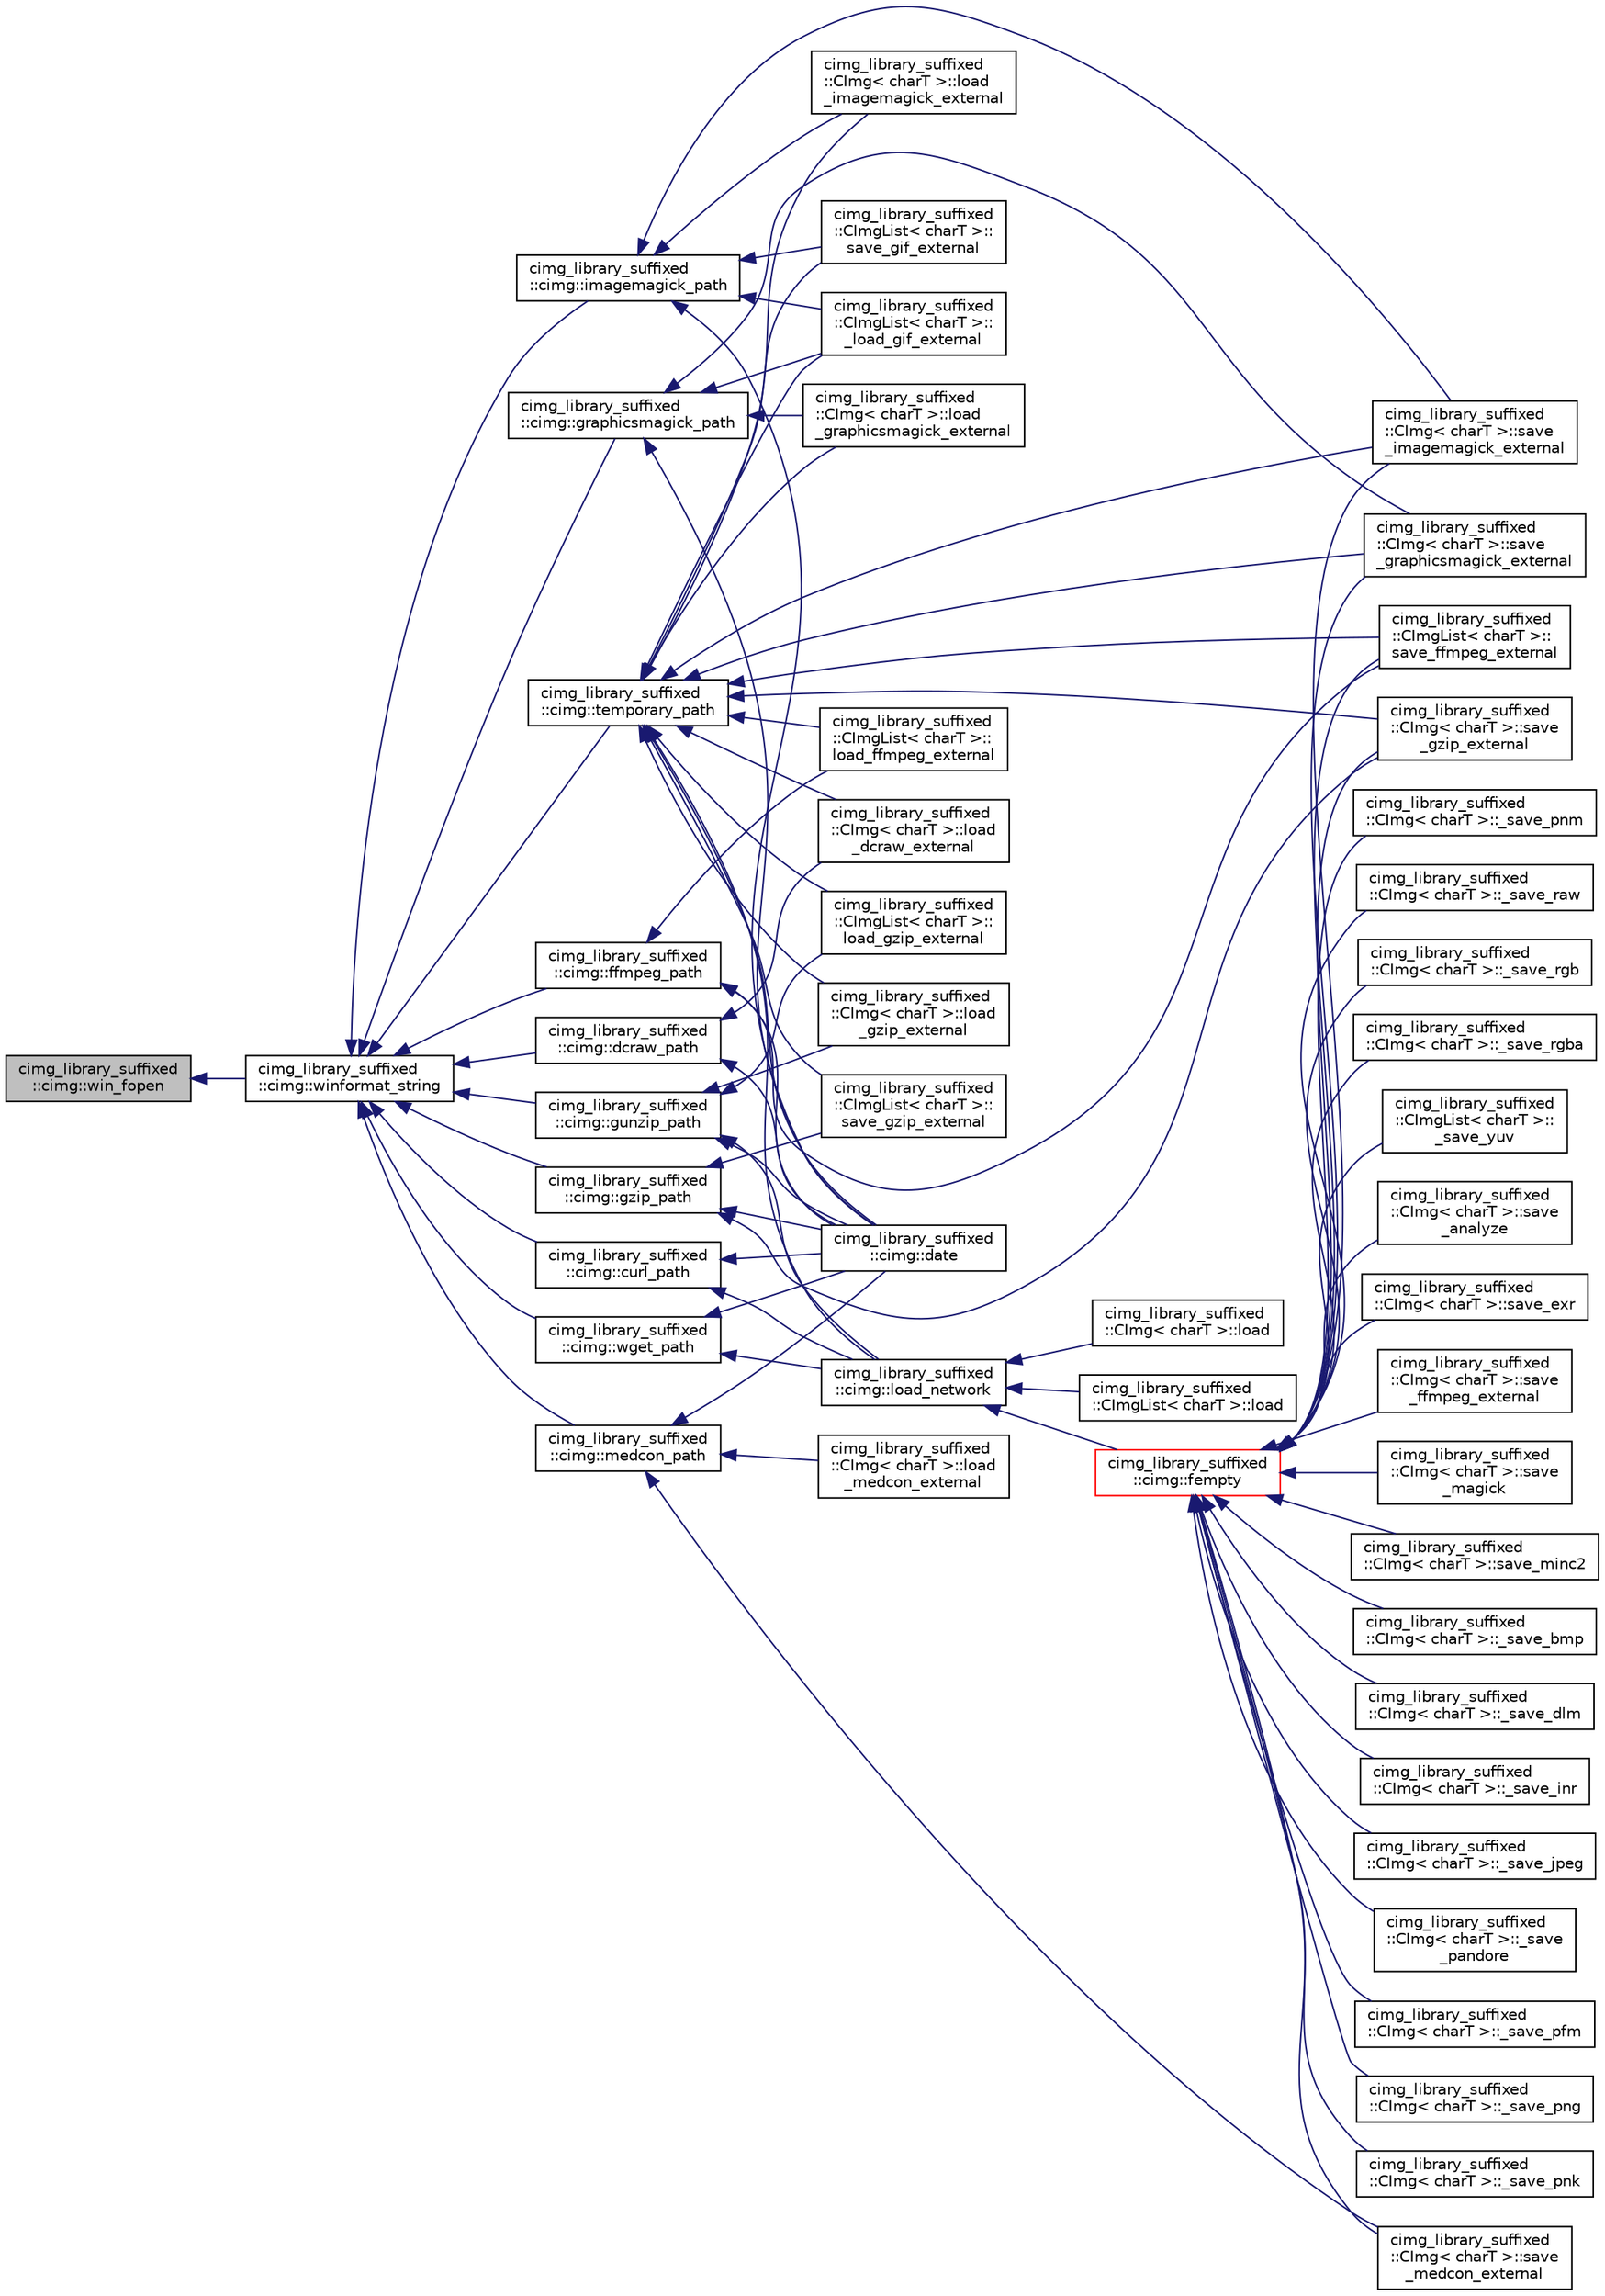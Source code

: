 digraph "cimg_library_suffixed::cimg::win_fopen"
{
 // INTERACTIVE_SVG=YES
  edge [fontname="Helvetica",fontsize="10",labelfontname="Helvetica",labelfontsize="10"];
  node [fontname="Helvetica",fontsize="10",shape=record];
  rankdir="LR";
  Node4625 [label="cimg_library_suffixed\l::cimg::win_fopen",height=0.2,width=0.4,color="black", fillcolor="grey75", style="filled", fontcolor="black"];
  Node4625 -> Node4626 [dir="back",color="midnightblue",fontsize="10",style="solid",fontname="Helvetica"];
  Node4626 [label="cimg_library_suffixed\l::cimg::winformat_string",height=0.2,width=0.4,color="black", fillcolor="white", style="filled",URL="$namespacecimg__library__suffixed_1_1cimg.html#a1b401761f9f3c1d01de8ec6ef6bec731"];
  Node4626 -> Node4627 [dir="back",color="midnightblue",fontsize="10",style="solid",fontname="Helvetica"];
  Node4627 [label="cimg_library_suffixed\l::cimg::temporary_path",height=0.2,width=0.4,color="black", fillcolor="white", style="filled",URL="$namespacecimg__library__suffixed_1_1cimg.html#ae9af8e17db04e875db3b45cbe58892d6",tooltip="Get/set path to store temporary files. "];
  Node4627 -> Node4628 [dir="back",color="midnightblue",fontsize="10",style="solid",fontname="Helvetica"];
  Node4628 [label="cimg_library_suffixed\l::CImgList\< charT \>::\l_load_gif_external",height=0.2,width=0.4,color="black", fillcolor="white", style="filled",URL="$structcimg__library__suffixed_1_1_c_img_list.html#a666592ad2e1ecef3317d060696ebbfaa"];
  Node4627 -> Node4629 [dir="back",color="midnightblue",fontsize="10",style="solid",fontname="Helvetica"];
  Node4629 [label="cimg_library_suffixed\l::cimg::date",height=0.2,width=0.4,color="black", fillcolor="white", style="filled",URL="$namespacecimg__library__suffixed_1_1cimg.html#aac739bf544269324a04504ebe92b93e9",tooltip="Get current local time (single-attribute version). "];
  Node4627 -> Node4630 [dir="back",color="midnightblue",fontsize="10",style="solid",fontname="Helvetica"];
  Node4630 [label="cimg_library_suffixed\l::CImg\< charT \>::load\l_dcraw_external",height=0.2,width=0.4,color="black", fillcolor="white", style="filled",URL="$structcimg__library__suffixed_1_1_c_img.html#ae8ee2dbbc634767b37efabe0f0eb7104",tooltip="Load image from a RAW Color Camera file, using external tool &#39;dcraw&#39;. "];
  Node4627 -> Node4631 [dir="back",color="midnightblue",fontsize="10",style="solid",fontname="Helvetica"];
  Node4631 [label="cimg_library_suffixed\l::CImgList\< charT \>::\lload_ffmpeg_external",height=0.2,width=0.4,color="black", fillcolor="white", style="filled",URL="$structcimg__library__suffixed_1_1_c_img_list.html#aa1c97a6c05ba746d02440eec0ad2e602",tooltip="Load an image from a video file using the external tool &#39;ffmpeg&#39;. "];
  Node4627 -> Node4632 [dir="back",color="midnightblue",fontsize="10",style="solid",fontname="Helvetica"];
  Node4632 [label="cimg_library_suffixed\l::CImg\< charT \>::load\l_graphicsmagick_external",height=0.2,width=0.4,color="black", fillcolor="white", style="filled",URL="$structcimg__library__suffixed_1_1_c_img.html#a34578e61c66a0046835660bada43e3d6",tooltip="Load image using GraphicsMagick&#39;s external tool &#39;gm&#39;. "];
  Node4627 -> Node4633 [dir="back",color="midnightblue",fontsize="10",style="solid",fontname="Helvetica"];
  Node4633 [label="cimg_library_suffixed\l::CImg\< charT \>::load\l_gzip_external",height=0.2,width=0.4,color="black", fillcolor="white", style="filled",URL="$structcimg__library__suffixed_1_1_c_img.html#a1f1ef95d7faa4c2c7a72d3d347f30dad",tooltip="Load gzipped image file, using external tool &#39;gunzip&#39;. "];
  Node4627 -> Node4634 [dir="back",color="midnightblue",fontsize="10",style="solid",fontname="Helvetica"];
  Node4634 [label="cimg_library_suffixed\l::CImgList\< charT \>::\lload_gzip_external",height=0.2,width=0.4,color="black", fillcolor="white", style="filled",URL="$structcimg__library__suffixed_1_1_c_img_list.html#aae55e9a79bf2f7e08108dd200f63bf2c",tooltip="Load a gzipped list, using external tool &#39;gunzip&#39;. "];
  Node4627 -> Node4635 [dir="back",color="midnightblue",fontsize="10",style="solid",fontname="Helvetica"];
  Node4635 [label="cimg_library_suffixed\l::CImg\< charT \>::load\l_imagemagick_external",height=0.2,width=0.4,color="black", fillcolor="white", style="filled",URL="$structcimg__library__suffixed_1_1_c_img.html#a8278afa0b313d0f3465ef91dabdac549",tooltip="Load image using ImageMagick&#39;s external tool &#39;convert&#39;. "];
  Node4627 -> Node4636 [dir="back",color="midnightblue",fontsize="10",style="solid",fontname="Helvetica"];
  Node4636 [label="cimg_library_suffixed\l::cimg::load_network",height=0.2,width=0.4,color="black", fillcolor="white", style="filled",URL="$namespacecimg__library__suffixed_1_1cimg.html#a90c05fe6fc049cba75f3a12807e97158",tooltip="Load file from network as a local temporary file. "];
  Node4636 -> Node4637 [dir="back",color="midnightblue",fontsize="10",style="solid",fontname="Helvetica"];
  Node4637 [label="cimg_library_suffixed\l::cimg::fempty",height=0.2,width=0.4,color="red", fillcolor="white", style="filled",URL="$namespacecimg__library__suffixed_1_1cimg.html#a0f3577978081461118330fc3ecd4b9db",tooltip="Create an empty file. "];
  Node4637 -> Node4638 [dir="back",color="midnightblue",fontsize="10",style="solid",fontname="Helvetica"];
  Node4638 [label="cimg_library_suffixed\l::CImg\< charT \>::_save_bmp",height=0.2,width=0.4,color="black", fillcolor="white", style="filled",URL="$structcimg__library__suffixed_1_1_c_img.html#ae9faefb948746c5d646fe5c80f28c4fc"];
  Node4637 -> Node4639 [dir="back",color="midnightblue",fontsize="10",style="solid",fontname="Helvetica"];
  Node4639 [label="cimg_library_suffixed\l::CImg\< charT \>::_save_dlm",height=0.2,width=0.4,color="black", fillcolor="white", style="filled",URL="$structcimg__library__suffixed_1_1_c_img.html#a78929d9b9d2af829f3e3fc576e99b61d"];
  Node4637 -> Node4640 [dir="back",color="midnightblue",fontsize="10",style="solid",fontname="Helvetica"];
  Node4640 [label="cimg_library_suffixed\l::CImg\< charT \>::_save_inr",height=0.2,width=0.4,color="black", fillcolor="white", style="filled",URL="$structcimg__library__suffixed_1_1_c_img.html#aa29c8a2179f282535660800f9b9192e0"];
  Node4637 -> Node4641 [dir="back",color="midnightblue",fontsize="10",style="solid",fontname="Helvetica"];
  Node4641 [label="cimg_library_suffixed\l::CImg\< charT \>::_save_jpeg",height=0.2,width=0.4,color="black", fillcolor="white", style="filled",URL="$structcimg__library__suffixed_1_1_c_img.html#aa41e292505817af60a4896ed19302304"];
  Node4637 -> Node4642 [dir="back",color="midnightblue",fontsize="10",style="solid",fontname="Helvetica"];
  Node4642 [label="cimg_library_suffixed\l::CImg\< charT \>::_save\l_pandore",height=0.2,width=0.4,color="black", fillcolor="white", style="filled",URL="$structcimg__library__suffixed_1_1_c_img.html#a01931f2bad5c72da454d990ebcf55f94"];
  Node4637 -> Node4643 [dir="back",color="midnightblue",fontsize="10",style="solid",fontname="Helvetica"];
  Node4643 [label="cimg_library_suffixed\l::CImg\< charT \>::_save_pfm",height=0.2,width=0.4,color="black", fillcolor="white", style="filled",URL="$structcimg__library__suffixed_1_1_c_img.html#a65be74d7d22bb71e708b3beb8e9cae49"];
  Node4637 -> Node4644 [dir="back",color="midnightblue",fontsize="10",style="solid",fontname="Helvetica"];
  Node4644 [label="cimg_library_suffixed\l::CImg\< charT \>::_save_png",height=0.2,width=0.4,color="black", fillcolor="white", style="filled",URL="$structcimg__library__suffixed_1_1_c_img.html#aab5e304310373159e357250314e99da6"];
  Node4637 -> Node4645 [dir="back",color="midnightblue",fontsize="10",style="solid",fontname="Helvetica"];
  Node4645 [label="cimg_library_suffixed\l::CImg\< charT \>::_save_pnk",height=0.2,width=0.4,color="black", fillcolor="white", style="filled",URL="$structcimg__library__suffixed_1_1_c_img.html#a4bcf33abcee45165d20d9530f6c85242"];
  Node4637 -> Node4646 [dir="back",color="midnightblue",fontsize="10",style="solid",fontname="Helvetica"];
  Node4646 [label="cimg_library_suffixed\l::CImg\< charT \>::_save_pnm",height=0.2,width=0.4,color="black", fillcolor="white", style="filled",URL="$structcimg__library__suffixed_1_1_c_img.html#a3b62455c9523881fa64a47d8362c3d80"];
  Node4637 -> Node4647 [dir="back",color="midnightblue",fontsize="10",style="solid",fontname="Helvetica"];
  Node4647 [label="cimg_library_suffixed\l::CImg\< charT \>::_save_raw",height=0.2,width=0.4,color="black", fillcolor="white", style="filled",URL="$structcimg__library__suffixed_1_1_c_img.html#a069feb3e722bb4a1f52ea72c1c86ca97"];
  Node4637 -> Node4648 [dir="back",color="midnightblue",fontsize="10",style="solid",fontname="Helvetica"];
  Node4648 [label="cimg_library_suffixed\l::CImg\< charT \>::_save_rgb",height=0.2,width=0.4,color="black", fillcolor="white", style="filled",URL="$structcimg__library__suffixed_1_1_c_img.html#a06c5e27c1dde885a96cfdad05835644e"];
  Node4637 -> Node4649 [dir="back",color="midnightblue",fontsize="10",style="solid",fontname="Helvetica"];
  Node4649 [label="cimg_library_suffixed\l::CImg\< charT \>::_save_rgba",height=0.2,width=0.4,color="black", fillcolor="white", style="filled",URL="$structcimg__library__suffixed_1_1_c_img.html#a974a21a1c7242ff9b08e4590701d920d"];
  Node4637 -> Node4650 [dir="back",color="midnightblue",fontsize="10",style="solid",fontname="Helvetica"];
  Node4650 [label="cimg_library_suffixed\l::CImgList\< charT \>::\l_save_yuv",height=0.2,width=0.4,color="black", fillcolor="white", style="filled",URL="$structcimg__library__suffixed_1_1_c_img_list.html#afa25415a30608d507bc22bd6b85b5c1e"];
  Node4637 -> Node4651 [dir="back",color="midnightblue",fontsize="10",style="solid",fontname="Helvetica"];
  Node4651 [label="cimg_library_suffixed\l::CImg\< charT \>::save\l_analyze",height=0.2,width=0.4,color="black", fillcolor="white", style="filled",URL="$structcimg__library__suffixed_1_1_c_img.html#a09711118d3b31870942e99adbefffed1",tooltip="Save image as an ANALYZE7.5 or NIFTI file. "];
  Node4637 -> Node4652 [dir="back",color="midnightblue",fontsize="10",style="solid",fontname="Helvetica"];
  Node4652 [label="cimg_library_suffixed\l::CImg\< charT \>::save_exr",height=0.2,width=0.4,color="black", fillcolor="white", style="filled",URL="$structcimg__library__suffixed_1_1_c_img.html#ad5fb082bca9bcc268e8f77019788ae51",tooltip="Save image as an OpenEXR file. "];
  Node4637 -> Node4653 [dir="back",color="midnightblue",fontsize="10",style="solid",fontname="Helvetica"];
  Node4653 [label="cimg_library_suffixed\l::CImg\< charT \>::save\l_ffmpeg_external",height=0.2,width=0.4,color="black", fillcolor="white", style="filled",URL="$structcimg__library__suffixed_1_1_c_img.html#a3a8132f303e3295e0219ea4518c6ef20",tooltip="Save volumetric image as a video, using ffmpeg external binary. "];
  Node4637 -> Node4654 [dir="back",color="midnightblue",fontsize="10",style="solid",fontname="Helvetica"];
  Node4654 [label="cimg_library_suffixed\l::CImgList\< charT \>::\lsave_ffmpeg_external",height=0.2,width=0.4,color="black", fillcolor="white", style="filled",URL="$structcimg__library__suffixed_1_1_c_img_list.html#af09a45345581747984f4df0607418f2c",tooltip="Save image sequence, using the external tool &#39;ffmpeg&#39;. "];
  Node4637 -> Node4655 [dir="back",color="midnightblue",fontsize="10",style="solid",fontname="Helvetica"];
  Node4655 [label="cimg_library_suffixed\l::CImg\< charT \>::save\l_graphicsmagick_external",height=0.2,width=0.4,color="black", fillcolor="white", style="filled",URL="$structcimg__library__suffixed_1_1_c_img.html#a44f125968c20e8c7d833bf7d75c32db6",tooltip="Save image using GraphicsMagick&#39;s external binary. "];
  Node4637 -> Node4656 [dir="back",color="midnightblue",fontsize="10",style="solid",fontname="Helvetica"];
  Node4656 [label="cimg_library_suffixed\l::CImg\< charT \>::save\l_gzip_external",height=0.2,width=0.4,color="black", fillcolor="white", style="filled",URL="$structcimg__library__suffixed_1_1_c_img.html#a53983bb4f1ebe2a817b68029b8c04cb1",tooltip="Save image using gzip external binary. "];
  Node4637 -> Node4657 [dir="back",color="midnightblue",fontsize="10",style="solid",fontname="Helvetica"];
  Node4657 [label="cimg_library_suffixed\l::CImg\< charT \>::save\l_imagemagick_external",height=0.2,width=0.4,color="black", fillcolor="white", style="filled",URL="$structcimg__library__suffixed_1_1_c_img.html#afbf8db949f62c8bd3f2f73ba3d9c1420",tooltip="Save image using ImageMagick&#39;s external binary. "];
  Node4637 -> Node4658 [dir="back",color="midnightblue",fontsize="10",style="solid",fontname="Helvetica"];
  Node4658 [label="cimg_library_suffixed\l::CImg\< charT \>::save\l_magick",height=0.2,width=0.4,color="black", fillcolor="white", style="filled",URL="$structcimg__library__suffixed_1_1_c_img.html#a6beb63196c9a26f6894e4654f771c1e5",tooltip="Save image, using built-in ImageMagick++ library. "];
  Node4637 -> Node4659 [dir="back",color="midnightblue",fontsize="10",style="solid",fontname="Helvetica"];
  Node4659 [label="cimg_library_suffixed\l::CImg\< charT \>::save\l_medcon_external",height=0.2,width=0.4,color="black", fillcolor="white", style="filled",URL="$structcimg__library__suffixed_1_1_c_img.html#a30d02c3d77fc43c8b5845e92268cdab5",tooltip="Save image as a Dicom file. "];
  Node4637 -> Node4660 [dir="back",color="midnightblue",fontsize="10",style="solid",fontname="Helvetica"];
  Node4660 [label="cimg_library_suffixed\l::CImg\< charT \>::save_minc2",height=0.2,width=0.4,color="black", fillcolor="white", style="filled",URL="$structcimg__library__suffixed_1_1_c_img.html#ab3b2aa455cd56ce20a03cb0b68ca68fc",tooltip="Save image as a MINC2 file. "];
  Node4636 -> Node4664 [dir="back",color="midnightblue",fontsize="10",style="solid",fontname="Helvetica"];
  Node4664 [label="cimg_library_suffixed\l::CImg\< charT \>::load",height=0.2,width=0.4,color="black", fillcolor="white", style="filled",URL="$structcimg__library__suffixed_1_1_c_img.html#ae8353b28bfbc5c4421c7adfbb98fe32f",tooltip="Load image from a file. "];
  Node4636 -> Node4665 [dir="back",color="midnightblue",fontsize="10",style="solid",fontname="Helvetica"];
  Node4665 [label="cimg_library_suffixed\l::CImgList\< charT \>::load",height=0.2,width=0.4,color="black", fillcolor="white", style="filled",URL="$structcimg__library__suffixed_1_1_c_img_list.html#a63bd67d8dd2301933df7decb4612916e",tooltip="Load a list from a file. "];
  Node4627 -> Node4654 [dir="back",color="midnightblue",fontsize="10",style="solid",fontname="Helvetica"];
  Node4627 -> Node4666 [dir="back",color="midnightblue",fontsize="10",style="solid",fontname="Helvetica"];
  Node4666 [label="cimg_library_suffixed\l::CImgList\< charT \>::\lsave_gif_external",height=0.2,width=0.4,color="black", fillcolor="white", style="filled",URL="$structcimg__library__suffixed_1_1_c_img_list.html#a759ef20b53f1e507973dc53fcc2c7bb2",tooltip="Save image sequence as a GIF animated file. "];
  Node4627 -> Node4655 [dir="back",color="midnightblue",fontsize="10",style="solid",fontname="Helvetica"];
  Node4627 -> Node4656 [dir="back",color="midnightblue",fontsize="10",style="solid",fontname="Helvetica"];
  Node4627 -> Node4667 [dir="back",color="midnightblue",fontsize="10",style="solid",fontname="Helvetica"];
  Node4667 [label="cimg_library_suffixed\l::CImgList\< charT \>::\lsave_gzip_external",height=0.2,width=0.4,color="black", fillcolor="white", style="filled",URL="$structcimg__library__suffixed_1_1_c_img_list.html#aad5afe8b913e276dd281255dd787b4ba",tooltip="Save list as a gzipped file, using external tool &#39;gzip&#39;. "];
  Node4627 -> Node4657 [dir="back",color="midnightblue",fontsize="10",style="solid",fontname="Helvetica"];
  Node4626 -> Node4668 [dir="back",color="midnightblue",fontsize="10",style="solid",fontname="Helvetica"];
  Node4668 [label="cimg_library_suffixed\l::cimg::imagemagick_path",height=0.2,width=0.4,color="black", fillcolor="white", style="filled",URL="$namespacecimg__library__suffixed_1_1cimg.html#a96cabeea0a54a10aeee97ead7b672f0f",tooltip="Get/set path to the Program Files/ directory (Windows only). "];
  Node4668 -> Node4628 [dir="back",color="midnightblue",fontsize="10",style="solid",fontname="Helvetica"];
  Node4668 -> Node4629 [dir="back",color="midnightblue",fontsize="10",style="solid",fontname="Helvetica"];
  Node4668 -> Node4635 [dir="back",color="midnightblue",fontsize="10",style="solid",fontname="Helvetica"];
  Node4668 -> Node4666 [dir="back",color="midnightblue",fontsize="10",style="solid",fontname="Helvetica"];
  Node4668 -> Node4657 [dir="back",color="midnightblue",fontsize="10",style="solid",fontname="Helvetica"];
  Node4626 -> Node4669 [dir="back",color="midnightblue",fontsize="10",style="solid",fontname="Helvetica"];
  Node4669 [label="cimg_library_suffixed\l::cimg::graphicsmagick_path",height=0.2,width=0.4,color="black", fillcolor="white", style="filled",URL="$namespacecimg__library__suffixed_1_1cimg.html#ab4063d8fb2c2564596f33f4a75436f76",tooltip="Get/set path to the GraphicsMagick&#39;s gm binary. "];
  Node4669 -> Node4628 [dir="back",color="midnightblue",fontsize="10",style="solid",fontname="Helvetica"];
  Node4669 -> Node4629 [dir="back",color="midnightblue",fontsize="10",style="solid",fontname="Helvetica"];
  Node4669 -> Node4632 [dir="back",color="midnightblue",fontsize="10",style="solid",fontname="Helvetica"];
  Node4669 -> Node4655 [dir="back",color="midnightblue",fontsize="10",style="solid",fontname="Helvetica"];
  Node4626 -> Node4670 [dir="back",color="midnightblue",fontsize="10",style="solid",fontname="Helvetica"];
  Node4670 [label="cimg_library_suffixed\l::cimg::medcon_path",height=0.2,width=0.4,color="black", fillcolor="white", style="filled",URL="$namespacecimg__library__suffixed_1_1cimg.html#a65c2f6f9671ac4f3eae2b5624313926e",tooltip="Get/set path to the XMedcon&#39;s medcon binary. "];
  Node4670 -> Node4629 [dir="back",color="midnightblue",fontsize="10",style="solid",fontname="Helvetica"];
  Node4670 -> Node4671 [dir="back",color="midnightblue",fontsize="10",style="solid",fontname="Helvetica"];
  Node4671 [label="cimg_library_suffixed\l::CImg\< charT \>::load\l_medcon_external",height=0.2,width=0.4,color="black", fillcolor="white", style="filled",URL="$structcimg__library__suffixed_1_1_c_img.html#a8306218d5edf273c822113b799fd89cc",tooltip="Load image from a DICOM file, using XMedcon&#39;s external tool &#39;medcon&#39;. "];
  Node4670 -> Node4659 [dir="back",color="midnightblue",fontsize="10",style="solid",fontname="Helvetica"];
  Node4626 -> Node4672 [dir="back",color="midnightblue",fontsize="10",style="solid",fontname="Helvetica"];
  Node4672 [label="cimg_library_suffixed\l::cimg::ffmpeg_path",height=0.2,width=0.4,color="black", fillcolor="white", style="filled",URL="$namespacecimg__library__suffixed_1_1cimg.html#a5b8fba26176c5506b1eb27e70ca44889",tooltip="Get/set path to the FFMPEG&#39;s ffmpeg binary. "];
  Node4672 -> Node4629 [dir="back",color="midnightblue",fontsize="10",style="solid",fontname="Helvetica"];
  Node4672 -> Node4631 [dir="back",color="midnightblue",fontsize="10",style="solid",fontname="Helvetica"];
  Node4672 -> Node4654 [dir="back",color="midnightblue",fontsize="10",style="solid",fontname="Helvetica"];
  Node4626 -> Node4673 [dir="back",color="midnightblue",fontsize="10",style="solid",fontname="Helvetica"];
  Node4673 [label="cimg_library_suffixed\l::cimg::gzip_path",height=0.2,width=0.4,color="black", fillcolor="white", style="filled",URL="$namespacecimg__library__suffixed_1_1cimg.html#aac00308d827ccbd69bd26c9ba6e1356b",tooltip="Get/set path to the gzip binary. "];
  Node4673 -> Node4629 [dir="back",color="midnightblue",fontsize="10",style="solid",fontname="Helvetica"];
  Node4673 -> Node4656 [dir="back",color="midnightblue",fontsize="10",style="solid",fontname="Helvetica"];
  Node4673 -> Node4667 [dir="back",color="midnightblue",fontsize="10",style="solid",fontname="Helvetica"];
  Node4626 -> Node4674 [dir="back",color="midnightblue",fontsize="10",style="solid",fontname="Helvetica"];
  Node4674 [label="cimg_library_suffixed\l::cimg::gunzip_path",height=0.2,width=0.4,color="black", fillcolor="white", style="filled",URL="$namespacecimg__library__suffixed_1_1cimg.html#a7b4390d7bec2ffbf27d108f1c3a699e0",tooltip="Get/set path to the gunzip binary. "];
  Node4674 -> Node4629 [dir="back",color="midnightblue",fontsize="10",style="solid",fontname="Helvetica"];
  Node4674 -> Node4633 [dir="back",color="midnightblue",fontsize="10",style="solid",fontname="Helvetica"];
  Node4674 -> Node4634 [dir="back",color="midnightblue",fontsize="10",style="solid",fontname="Helvetica"];
  Node4674 -> Node4636 [dir="back",color="midnightblue",fontsize="10",style="solid",fontname="Helvetica"];
  Node4626 -> Node4675 [dir="back",color="midnightblue",fontsize="10",style="solid",fontname="Helvetica"];
  Node4675 [label="cimg_library_suffixed\l::cimg::dcraw_path",height=0.2,width=0.4,color="black", fillcolor="white", style="filled",URL="$namespacecimg__library__suffixed_1_1cimg.html#ad2459563e2ed326f303b9ac4e91744b0",tooltip="Get/set path to the dcraw binary. "];
  Node4675 -> Node4629 [dir="back",color="midnightblue",fontsize="10",style="solid",fontname="Helvetica"];
  Node4675 -> Node4630 [dir="back",color="midnightblue",fontsize="10",style="solid",fontname="Helvetica"];
  Node4626 -> Node4676 [dir="back",color="midnightblue",fontsize="10",style="solid",fontname="Helvetica"];
  Node4676 [label="cimg_library_suffixed\l::cimg::wget_path",height=0.2,width=0.4,color="black", fillcolor="white", style="filled",URL="$namespacecimg__library__suffixed_1_1cimg.html#a36ccf2e6a6542f4e93eac819cf5d91ba",tooltip="Get/set path to the wget binary. "];
  Node4676 -> Node4629 [dir="back",color="midnightblue",fontsize="10",style="solid",fontname="Helvetica"];
  Node4676 -> Node4636 [dir="back",color="midnightblue",fontsize="10",style="solid",fontname="Helvetica"];
  Node4626 -> Node4677 [dir="back",color="midnightblue",fontsize="10",style="solid",fontname="Helvetica"];
  Node4677 [label="cimg_library_suffixed\l::cimg::curl_path",height=0.2,width=0.4,color="black", fillcolor="white", style="filled",URL="$namespacecimg__library__suffixed_1_1cimg.html#aebd4f990c3e148573c96c04dbfdcc5c6",tooltip="Get/set path to the curl binary. "];
  Node4677 -> Node4629 [dir="back",color="midnightblue",fontsize="10",style="solid",fontname="Helvetica"];
  Node4677 -> Node4636 [dir="back",color="midnightblue",fontsize="10",style="solid",fontname="Helvetica"];
}
